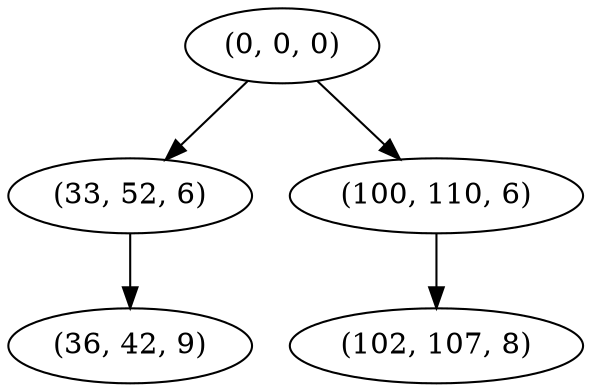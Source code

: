 digraph tree {
    "(0, 0, 0)";
    "(33, 52, 6)";
    "(36, 42, 9)";
    "(100, 110, 6)";
    "(102, 107, 8)";
    "(0, 0, 0)" -> "(33, 52, 6)";
    "(0, 0, 0)" -> "(100, 110, 6)";
    "(33, 52, 6)" -> "(36, 42, 9)";
    "(100, 110, 6)" -> "(102, 107, 8)";
}
